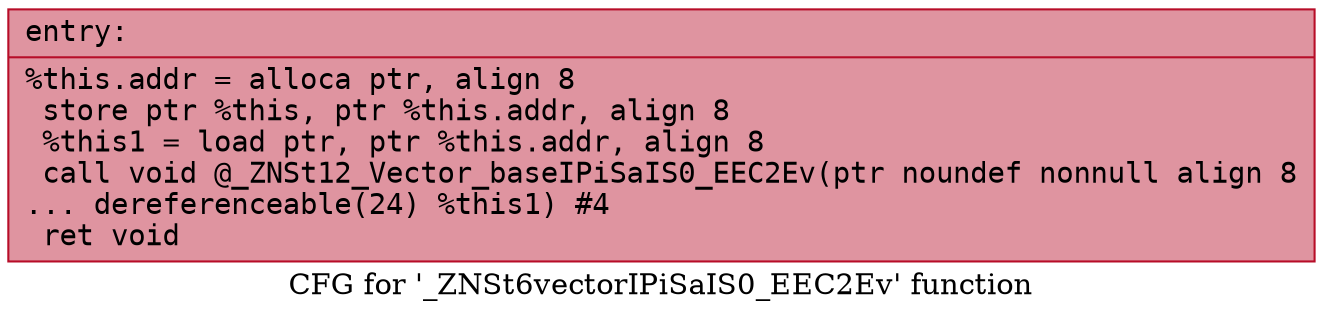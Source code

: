 digraph "CFG for '_ZNSt6vectorIPiSaIS0_EEC2Ev' function" {
	label="CFG for '_ZNSt6vectorIPiSaIS0_EEC2Ev' function";

	Node0x56285ac6b400 [shape=record,color="#b70d28ff", style=filled, fillcolor="#b70d2870" fontname="Courier",label="{entry:\l|  %this.addr = alloca ptr, align 8\l  store ptr %this, ptr %this.addr, align 8\l  %this1 = load ptr, ptr %this.addr, align 8\l  call void @_ZNSt12_Vector_baseIPiSaIS0_EEC2Ev(ptr noundef nonnull align 8\l... dereferenceable(24) %this1) #4\l  ret void\l}"];
}
